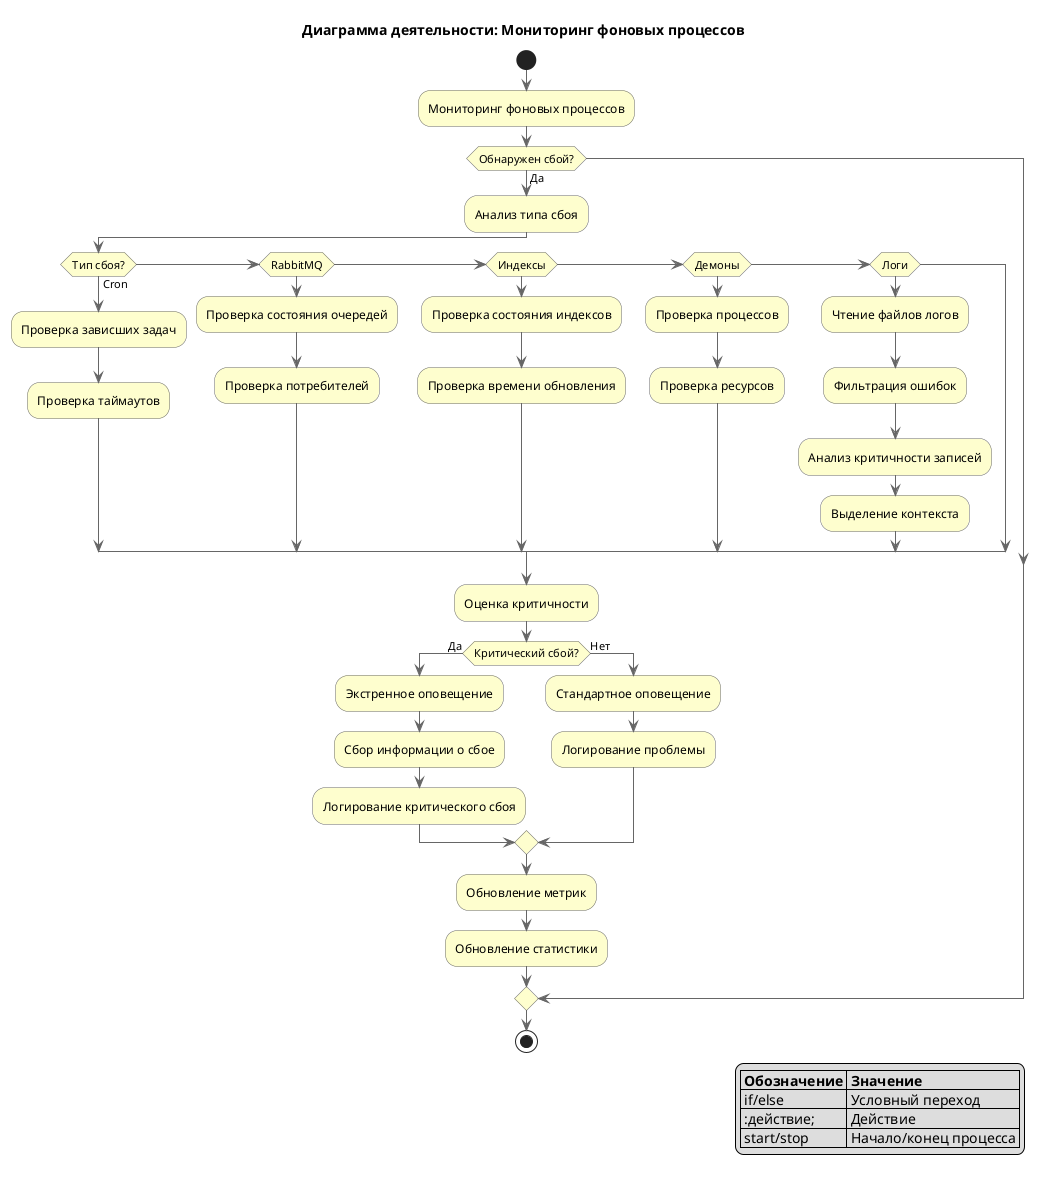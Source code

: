 @startuml
!define activity(x) :x;
skinparam activity {
  BackgroundColor #FEFECE
  BorderColor #666666
  ArrowColor #666666
}

title Диаграмма деятельности: Мониторинг фоновых процессов

' Начало процесса
start

' Мониторинг процессов
:Мониторинг фоновых процессов;
if (Обнаружен сбой?) then (Да)
  :Анализ типа сбоя;
  if (Тип сбоя?) then (Cron)
    :Проверка зависших задач;
    :Проверка таймаутов;
  else if (RabbitMQ) then
    :Проверка состояния очередей;
    :Проверка потребителей;
  else if (Индексы) then
    :Проверка состояния индексов;
    :Проверка времени обновления;
  else if (Демоны) then
    :Проверка процессов;
    :Проверка ресурсов;
  else if (Логи) then
    :Чтение файлов логов;
    :Фильтрация ошибок;
    :Анализ критичности записей;
    :Выделение контекста;
  endif

  :Оценка критичности;
  if (Критический сбой?) then (Да)
    :Экстренное оповещение;
    :Сбор информации о сбое;
    :Логирование критического сбоя;
  else (Нет)
    :Стандартное оповещение;
    :Логирование проблемы;
  endif

  :Обновление метрик;
  :Обновление статистики;
endif

' Конец процесса
stop

' Легенда
legend right
  |= Обозначение |= Значение |
  | if/else | Условный переход |
  | :действие; | Действие |
  | start/stop | Начало/конец процесса |
endlegend

@enduml
